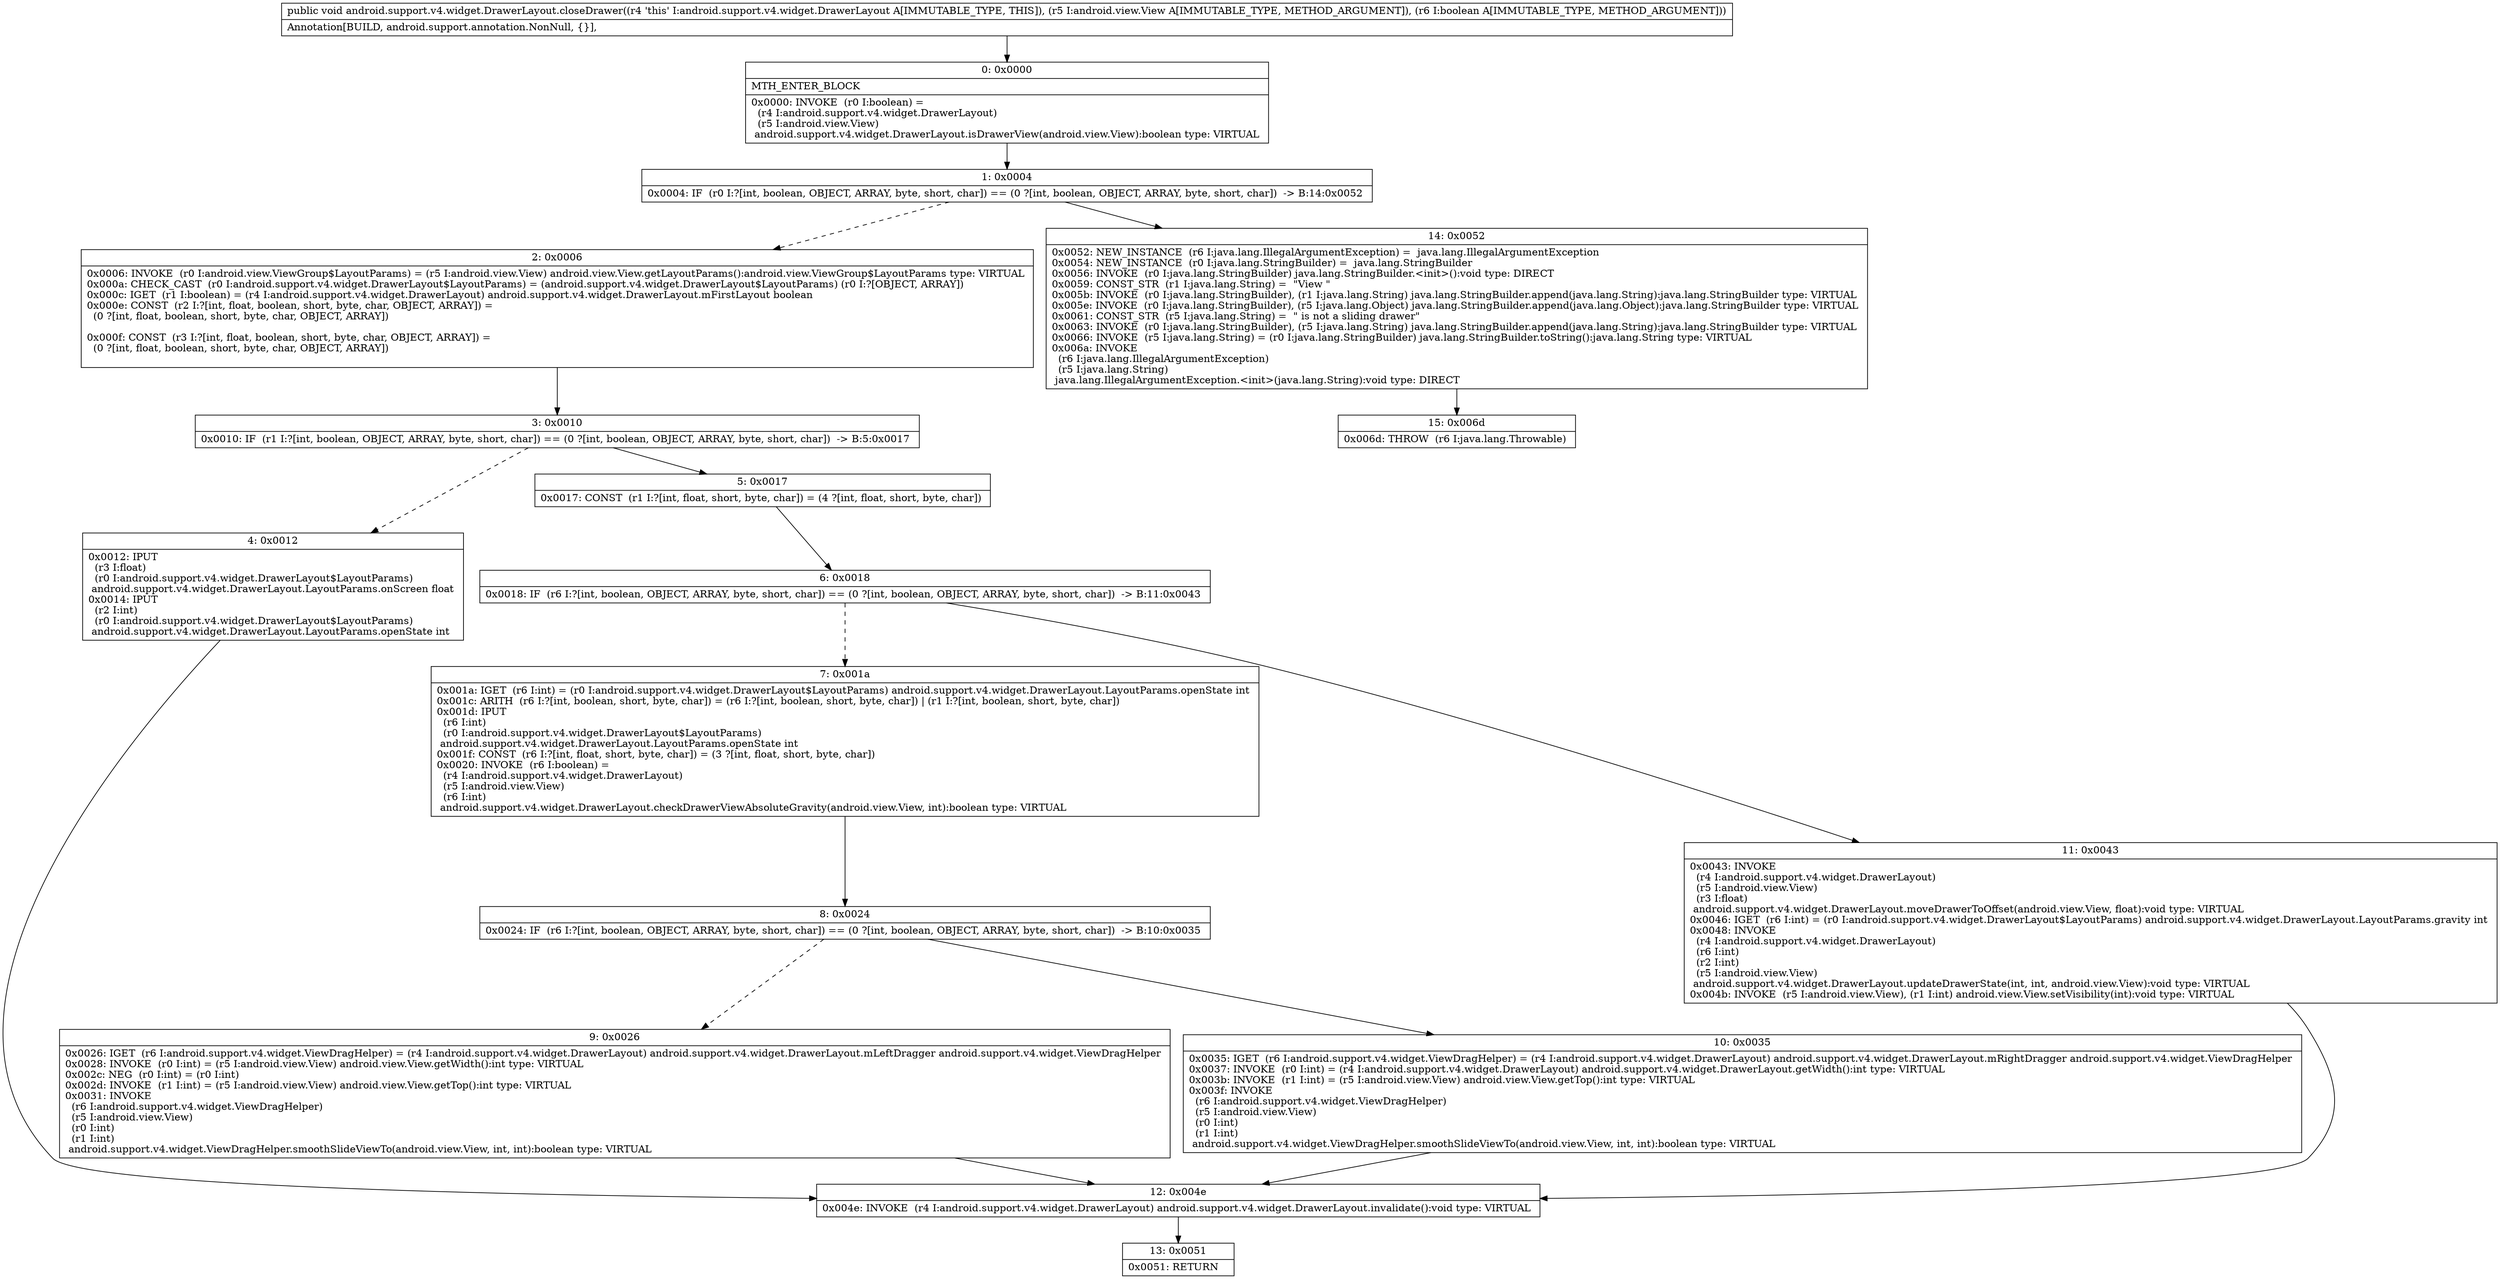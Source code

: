 digraph "CFG forandroid.support.v4.widget.DrawerLayout.closeDrawer(Landroid\/view\/View;Z)V" {
Node_0 [shape=record,label="{0\:\ 0x0000|MTH_ENTER_BLOCK\l|0x0000: INVOKE  (r0 I:boolean) = \l  (r4 I:android.support.v4.widget.DrawerLayout)\l  (r5 I:android.view.View)\l android.support.v4.widget.DrawerLayout.isDrawerView(android.view.View):boolean type: VIRTUAL \l}"];
Node_1 [shape=record,label="{1\:\ 0x0004|0x0004: IF  (r0 I:?[int, boolean, OBJECT, ARRAY, byte, short, char]) == (0 ?[int, boolean, OBJECT, ARRAY, byte, short, char])  \-\> B:14:0x0052 \l}"];
Node_2 [shape=record,label="{2\:\ 0x0006|0x0006: INVOKE  (r0 I:android.view.ViewGroup$LayoutParams) = (r5 I:android.view.View) android.view.View.getLayoutParams():android.view.ViewGroup$LayoutParams type: VIRTUAL \l0x000a: CHECK_CAST  (r0 I:android.support.v4.widget.DrawerLayout$LayoutParams) = (android.support.v4.widget.DrawerLayout$LayoutParams) (r0 I:?[OBJECT, ARRAY]) \l0x000c: IGET  (r1 I:boolean) = (r4 I:android.support.v4.widget.DrawerLayout) android.support.v4.widget.DrawerLayout.mFirstLayout boolean \l0x000e: CONST  (r2 I:?[int, float, boolean, short, byte, char, OBJECT, ARRAY]) = \l  (0 ?[int, float, boolean, short, byte, char, OBJECT, ARRAY])\l \l0x000f: CONST  (r3 I:?[int, float, boolean, short, byte, char, OBJECT, ARRAY]) = \l  (0 ?[int, float, boolean, short, byte, char, OBJECT, ARRAY])\l \l}"];
Node_3 [shape=record,label="{3\:\ 0x0010|0x0010: IF  (r1 I:?[int, boolean, OBJECT, ARRAY, byte, short, char]) == (0 ?[int, boolean, OBJECT, ARRAY, byte, short, char])  \-\> B:5:0x0017 \l}"];
Node_4 [shape=record,label="{4\:\ 0x0012|0x0012: IPUT  \l  (r3 I:float)\l  (r0 I:android.support.v4.widget.DrawerLayout$LayoutParams)\l android.support.v4.widget.DrawerLayout.LayoutParams.onScreen float \l0x0014: IPUT  \l  (r2 I:int)\l  (r0 I:android.support.v4.widget.DrawerLayout$LayoutParams)\l android.support.v4.widget.DrawerLayout.LayoutParams.openState int \l}"];
Node_5 [shape=record,label="{5\:\ 0x0017|0x0017: CONST  (r1 I:?[int, float, short, byte, char]) = (4 ?[int, float, short, byte, char]) \l}"];
Node_6 [shape=record,label="{6\:\ 0x0018|0x0018: IF  (r6 I:?[int, boolean, OBJECT, ARRAY, byte, short, char]) == (0 ?[int, boolean, OBJECT, ARRAY, byte, short, char])  \-\> B:11:0x0043 \l}"];
Node_7 [shape=record,label="{7\:\ 0x001a|0x001a: IGET  (r6 I:int) = (r0 I:android.support.v4.widget.DrawerLayout$LayoutParams) android.support.v4.widget.DrawerLayout.LayoutParams.openState int \l0x001c: ARITH  (r6 I:?[int, boolean, short, byte, char]) = (r6 I:?[int, boolean, short, byte, char]) \| (r1 I:?[int, boolean, short, byte, char]) \l0x001d: IPUT  \l  (r6 I:int)\l  (r0 I:android.support.v4.widget.DrawerLayout$LayoutParams)\l android.support.v4.widget.DrawerLayout.LayoutParams.openState int \l0x001f: CONST  (r6 I:?[int, float, short, byte, char]) = (3 ?[int, float, short, byte, char]) \l0x0020: INVOKE  (r6 I:boolean) = \l  (r4 I:android.support.v4.widget.DrawerLayout)\l  (r5 I:android.view.View)\l  (r6 I:int)\l android.support.v4.widget.DrawerLayout.checkDrawerViewAbsoluteGravity(android.view.View, int):boolean type: VIRTUAL \l}"];
Node_8 [shape=record,label="{8\:\ 0x0024|0x0024: IF  (r6 I:?[int, boolean, OBJECT, ARRAY, byte, short, char]) == (0 ?[int, boolean, OBJECT, ARRAY, byte, short, char])  \-\> B:10:0x0035 \l}"];
Node_9 [shape=record,label="{9\:\ 0x0026|0x0026: IGET  (r6 I:android.support.v4.widget.ViewDragHelper) = (r4 I:android.support.v4.widget.DrawerLayout) android.support.v4.widget.DrawerLayout.mLeftDragger android.support.v4.widget.ViewDragHelper \l0x0028: INVOKE  (r0 I:int) = (r5 I:android.view.View) android.view.View.getWidth():int type: VIRTUAL \l0x002c: NEG  (r0 I:int) = (r0 I:int) \l0x002d: INVOKE  (r1 I:int) = (r5 I:android.view.View) android.view.View.getTop():int type: VIRTUAL \l0x0031: INVOKE  \l  (r6 I:android.support.v4.widget.ViewDragHelper)\l  (r5 I:android.view.View)\l  (r0 I:int)\l  (r1 I:int)\l android.support.v4.widget.ViewDragHelper.smoothSlideViewTo(android.view.View, int, int):boolean type: VIRTUAL \l}"];
Node_10 [shape=record,label="{10\:\ 0x0035|0x0035: IGET  (r6 I:android.support.v4.widget.ViewDragHelper) = (r4 I:android.support.v4.widget.DrawerLayout) android.support.v4.widget.DrawerLayout.mRightDragger android.support.v4.widget.ViewDragHelper \l0x0037: INVOKE  (r0 I:int) = (r4 I:android.support.v4.widget.DrawerLayout) android.support.v4.widget.DrawerLayout.getWidth():int type: VIRTUAL \l0x003b: INVOKE  (r1 I:int) = (r5 I:android.view.View) android.view.View.getTop():int type: VIRTUAL \l0x003f: INVOKE  \l  (r6 I:android.support.v4.widget.ViewDragHelper)\l  (r5 I:android.view.View)\l  (r0 I:int)\l  (r1 I:int)\l android.support.v4.widget.ViewDragHelper.smoothSlideViewTo(android.view.View, int, int):boolean type: VIRTUAL \l}"];
Node_11 [shape=record,label="{11\:\ 0x0043|0x0043: INVOKE  \l  (r4 I:android.support.v4.widget.DrawerLayout)\l  (r5 I:android.view.View)\l  (r3 I:float)\l android.support.v4.widget.DrawerLayout.moveDrawerToOffset(android.view.View, float):void type: VIRTUAL \l0x0046: IGET  (r6 I:int) = (r0 I:android.support.v4.widget.DrawerLayout$LayoutParams) android.support.v4.widget.DrawerLayout.LayoutParams.gravity int \l0x0048: INVOKE  \l  (r4 I:android.support.v4.widget.DrawerLayout)\l  (r6 I:int)\l  (r2 I:int)\l  (r5 I:android.view.View)\l android.support.v4.widget.DrawerLayout.updateDrawerState(int, int, android.view.View):void type: VIRTUAL \l0x004b: INVOKE  (r5 I:android.view.View), (r1 I:int) android.view.View.setVisibility(int):void type: VIRTUAL \l}"];
Node_12 [shape=record,label="{12\:\ 0x004e|0x004e: INVOKE  (r4 I:android.support.v4.widget.DrawerLayout) android.support.v4.widget.DrawerLayout.invalidate():void type: VIRTUAL \l}"];
Node_13 [shape=record,label="{13\:\ 0x0051|0x0051: RETURN   \l}"];
Node_14 [shape=record,label="{14\:\ 0x0052|0x0052: NEW_INSTANCE  (r6 I:java.lang.IllegalArgumentException) =  java.lang.IllegalArgumentException \l0x0054: NEW_INSTANCE  (r0 I:java.lang.StringBuilder) =  java.lang.StringBuilder \l0x0056: INVOKE  (r0 I:java.lang.StringBuilder) java.lang.StringBuilder.\<init\>():void type: DIRECT \l0x0059: CONST_STR  (r1 I:java.lang.String) =  \"View \" \l0x005b: INVOKE  (r0 I:java.lang.StringBuilder), (r1 I:java.lang.String) java.lang.StringBuilder.append(java.lang.String):java.lang.StringBuilder type: VIRTUAL \l0x005e: INVOKE  (r0 I:java.lang.StringBuilder), (r5 I:java.lang.Object) java.lang.StringBuilder.append(java.lang.Object):java.lang.StringBuilder type: VIRTUAL \l0x0061: CONST_STR  (r5 I:java.lang.String) =  \" is not a sliding drawer\" \l0x0063: INVOKE  (r0 I:java.lang.StringBuilder), (r5 I:java.lang.String) java.lang.StringBuilder.append(java.lang.String):java.lang.StringBuilder type: VIRTUAL \l0x0066: INVOKE  (r5 I:java.lang.String) = (r0 I:java.lang.StringBuilder) java.lang.StringBuilder.toString():java.lang.String type: VIRTUAL \l0x006a: INVOKE  \l  (r6 I:java.lang.IllegalArgumentException)\l  (r5 I:java.lang.String)\l java.lang.IllegalArgumentException.\<init\>(java.lang.String):void type: DIRECT \l}"];
Node_15 [shape=record,label="{15\:\ 0x006d|0x006d: THROW  (r6 I:java.lang.Throwable) \l}"];
MethodNode[shape=record,label="{public void android.support.v4.widget.DrawerLayout.closeDrawer((r4 'this' I:android.support.v4.widget.DrawerLayout A[IMMUTABLE_TYPE, THIS]), (r5 I:android.view.View A[IMMUTABLE_TYPE, METHOD_ARGUMENT]), (r6 I:boolean A[IMMUTABLE_TYPE, METHOD_ARGUMENT]))  | Annotation[BUILD, android.support.annotation.NonNull, \{\}], \l}"];
MethodNode -> Node_0;
Node_0 -> Node_1;
Node_1 -> Node_2[style=dashed];
Node_1 -> Node_14;
Node_2 -> Node_3;
Node_3 -> Node_4[style=dashed];
Node_3 -> Node_5;
Node_4 -> Node_12;
Node_5 -> Node_6;
Node_6 -> Node_7[style=dashed];
Node_6 -> Node_11;
Node_7 -> Node_8;
Node_8 -> Node_9[style=dashed];
Node_8 -> Node_10;
Node_9 -> Node_12;
Node_10 -> Node_12;
Node_11 -> Node_12;
Node_12 -> Node_13;
Node_14 -> Node_15;
}

